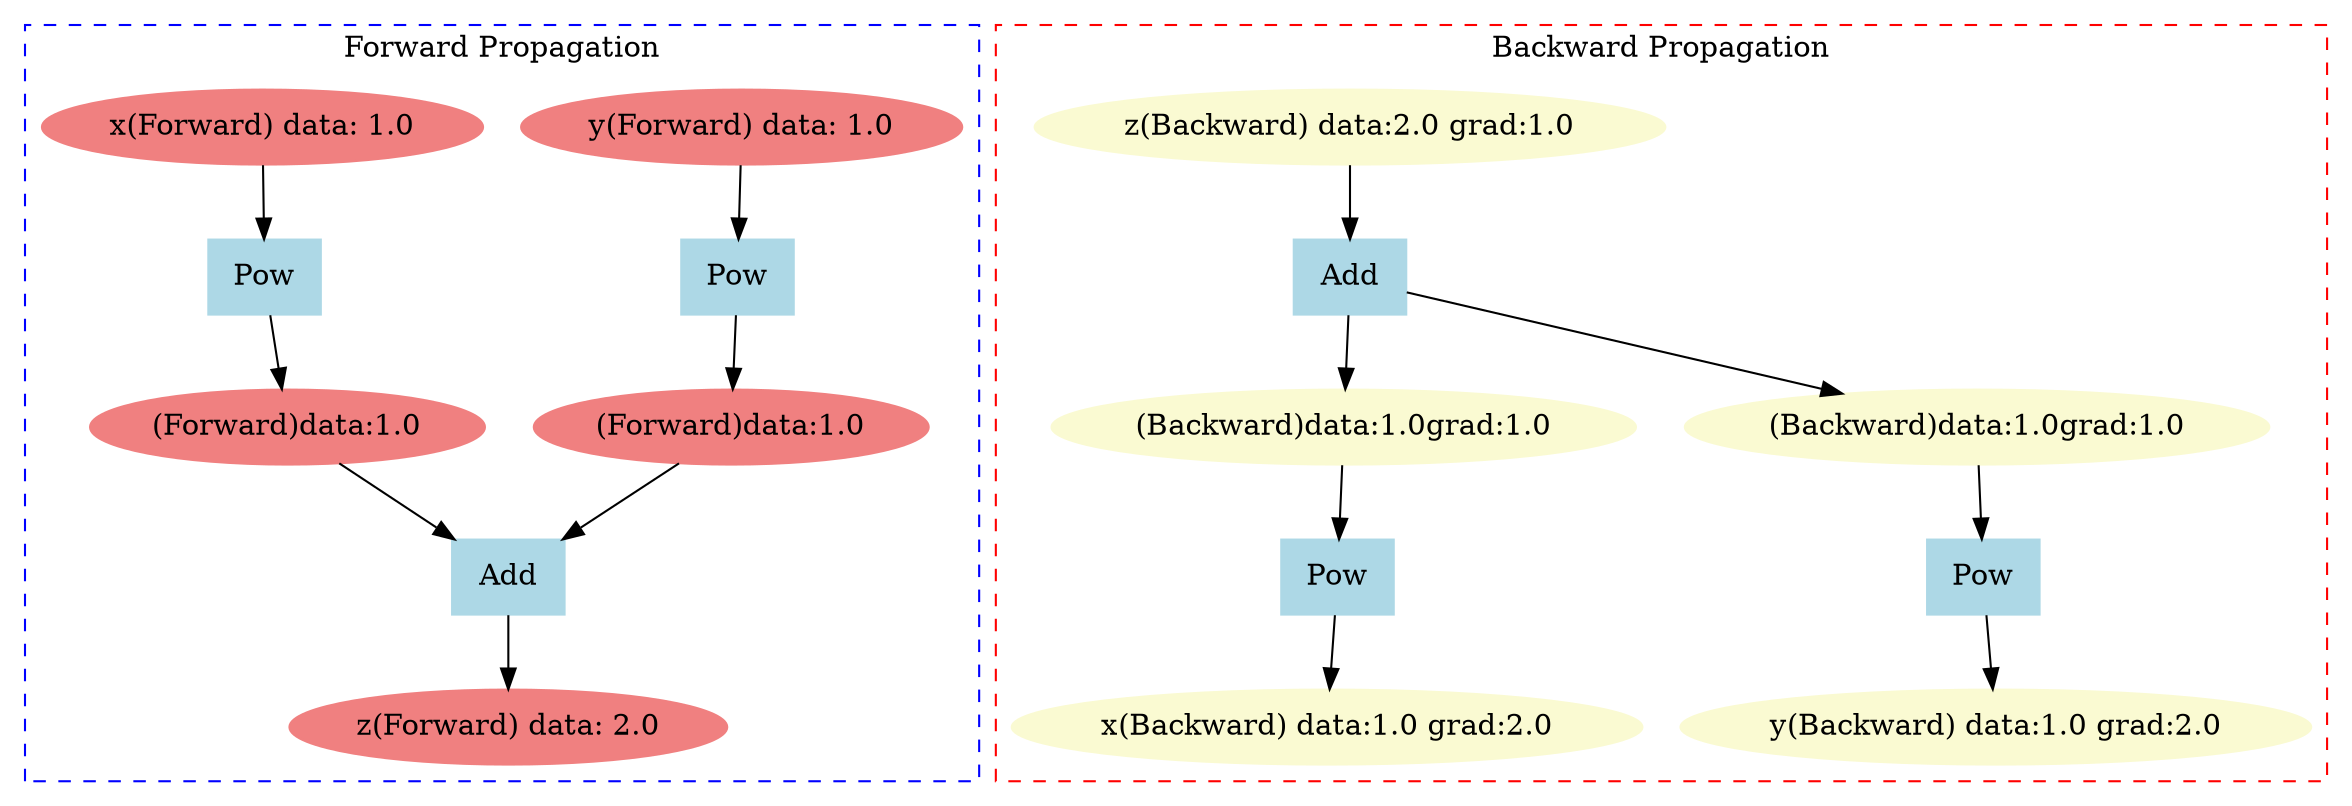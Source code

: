 digraph g {
subgraph cluster_g1 {
    label = "Forward Propagation";
    color = blue;
    style = dashed;
Forward2667169647728 [label="z(Forward) data: 2.0", color=lightcoral, style=filled]
Forward2667169647536 [label ="Add", color=lightblue, style=filled, shape=box]
Forward2667169647392 -> Forward2667169647536
Forward2667169647584 -> Forward2667169647536
Forward2667169647536 -> Forward2667169647728
Forward2667169647392 [label="(Forward)data:1.0", color=lightcoral, style=filled]
Forward2667169647584 [label="(Forward)data:1.0", color=lightcoral, style=filled]
Forward2667169647344 [label ="Pow", color=lightblue, style=filled, shape=box]
Forward2667152493296 -> Forward2667169647344
Forward2667169647344 -> Forward2667169647584
Forward2667152493296 [label="y(Forward) data: 1.0", color=lightcoral, style=filled]
Forward2667152493248 [label ="Pow", color=lightblue, style=filled, shape=box]
Forward2667152493344 -> Forward2667152493248
Forward2667152493248 -> Forward2667169647392
Forward2667152493344 [label="x(Forward) data: 1.0", color=lightcoral, style=filled]

}
subgraph cluster_g2 {
    label = "Backward Propagation";
    color = red;
    style = dashed;
    rankdir=BT;
Backward2667169647728 [label="z(Backward) data:2.0 grad:1.0", color=lightgoldenrodyellow, style=filled]
Backward2667169647536 [label ="Add", color=lightblue, style=filled, shape=box]
Backward2667169647536 -> Backward2667169647392
Backward2667169647536 -> Backward2667169647584
Backward2667169647728 -> Backward2667169647536
Backward2667169647392 [label="(Backward)data:1.0grad:1.0", color=lightgoldenrodyellow, style=filled]
Backward2667169647584 [label="(Backward)data:1.0grad:1.0", color=lightgoldenrodyellow, style=filled]
Backward2667169647344 [label ="Pow", color=lightblue, style=filled, shape=box]
Backward2667169647344 -> Backward2667152493296
Backward2667169647584 -> Backward2667169647344
Backward2667152493296 [label="y(Backward) data:1.0 grad:2.0", color=lightgoldenrodyellow, style=filled]
Backward2667152493248 [label ="Pow", color=lightblue, style=filled, shape=box]
Backward2667152493248 -> Backward2667152493344
Backward2667169647392 -> Backward2667152493248
Backward2667152493344 [label="x(Backward) data:1.0 grad:2.0", color=lightgoldenrodyellow, style=filled]

}
}
